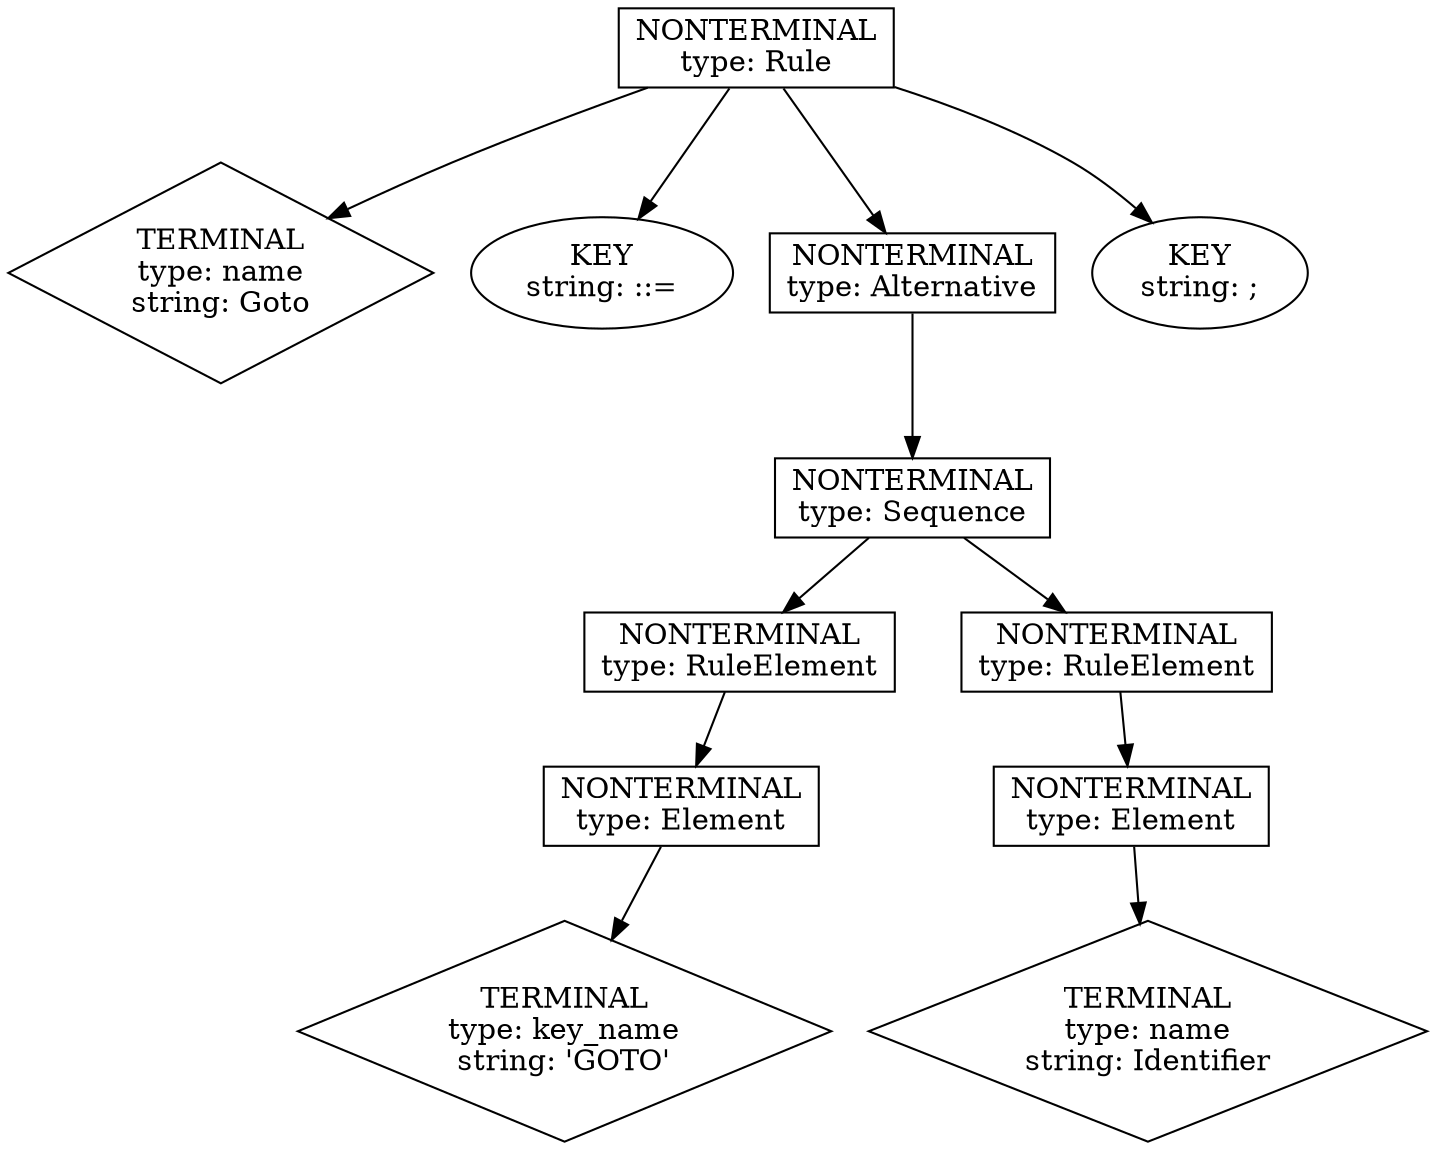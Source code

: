 digraph ast_Goto {
	1 [label="NONTERMINAL
type: Rule" shape=box]
	2 [label="TERMINAL
type: name
string: Goto" shape=diamond]
	1 -> 2
	3 [label="KEY
string: ::=" shape=oval]
	1 -> 3
	4 [label="NONTERMINAL
type: Alternative" shape=box]
	1 -> 4
	5 [label="KEY
string: ;" shape=oval]
	1 -> 5
	6 [label="NONTERMINAL
type: Sequence" shape=box]
	4 -> 6
	7 [label="NONTERMINAL
type: RuleElement" shape=box]
	6 -> 7
	8 [label="NONTERMINAL
type: RuleElement" shape=box]
	6 -> 8
	9 [label="NONTERMINAL
type: Element" shape=box]
	7 -> 9
	10 [label="NONTERMINAL
type: Element" shape=box]
	8 -> 10
	11 [label="TERMINAL
type: key_name
string: 'GOTO'" shape=diamond]
	9 -> 11
	12 [label="TERMINAL
type: name
string: Identifier" shape=diamond]
	10 -> 12
}
